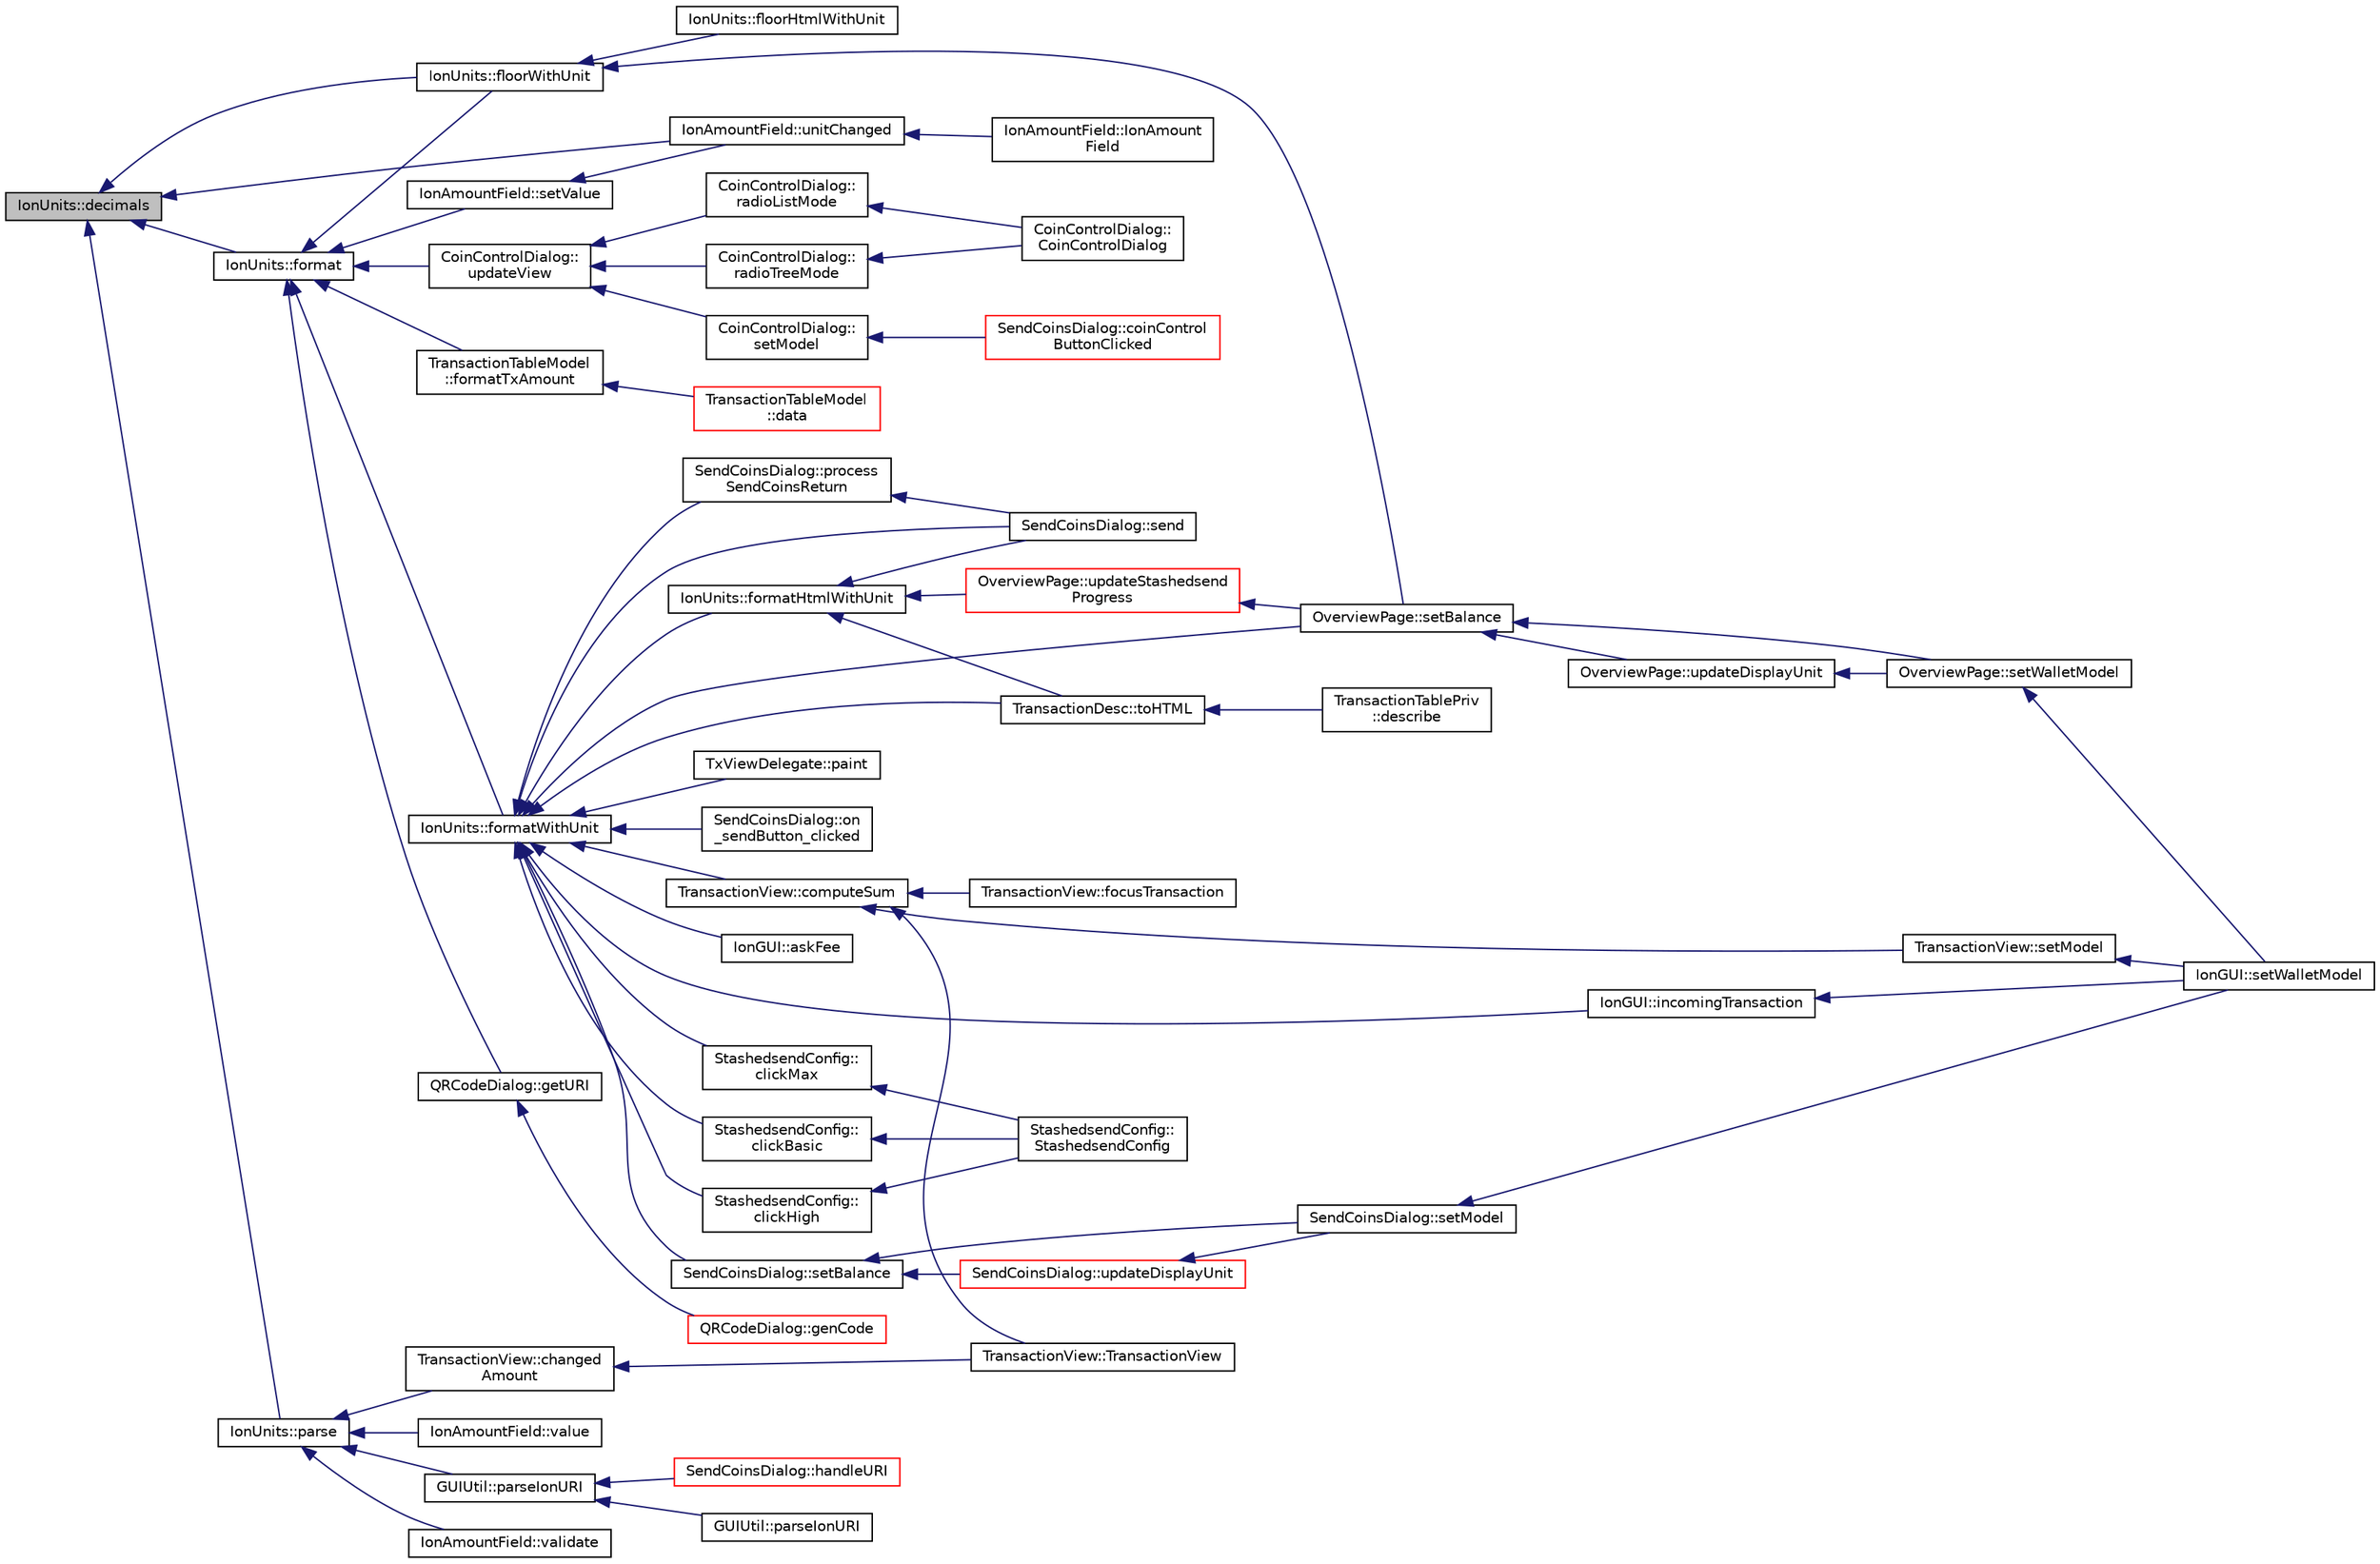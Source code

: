 digraph "IonUnits::decimals"
{
  edge [fontname="Helvetica",fontsize="10",labelfontname="Helvetica",labelfontsize="10"];
  node [fontname="Helvetica",fontsize="10",shape=record];
  rankdir="LR";
  Node14 [label="IonUnits::decimals",height=0.2,width=0.4,color="black", fillcolor="grey75", style="filled", fontcolor="black"];
  Node14 -> Node15 [dir="back",color="midnightblue",fontsize="10",style="solid",fontname="Helvetica"];
  Node15 [label="IonAmountField::unitChanged",height=0.2,width=0.4,color="black", fillcolor="white", style="filled",URL="$db/d1e/class_ion_amount_field.html#ab132867db4e70f3aba5fb81a68958fc2"];
  Node15 -> Node16 [dir="back",color="midnightblue",fontsize="10",style="solid",fontname="Helvetica"];
  Node16 [label="IonAmountField::IonAmount\lField",height=0.2,width=0.4,color="black", fillcolor="white", style="filled",URL="$db/d1e/class_ion_amount_field.html#ad5484b071ef796866b4d444c7eaa38d4"];
  Node14 -> Node17 [dir="back",color="midnightblue",fontsize="10",style="solid",fontname="Helvetica"];
  Node17 [label="IonUnits::format",height=0.2,width=0.4,color="black", fillcolor="white", style="filled",URL="$d7/dab/class_ion_units.html#a7cf8cdbd0a24c418ae91b511fac5bee4",tooltip="Format as string. "];
  Node17 -> Node18 [dir="back",color="midnightblue",fontsize="10",style="solid",fontname="Helvetica"];
  Node18 [label="CoinControlDialog::\lupdateView",height=0.2,width=0.4,color="black", fillcolor="white", style="filled",URL="$dd/dfb/class_coin_control_dialog.html#aadea33050e5c1efd5eae8d2fcfa721f9"];
  Node18 -> Node19 [dir="back",color="midnightblue",fontsize="10",style="solid",fontname="Helvetica"];
  Node19 [label="CoinControlDialog::\lsetModel",height=0.2,width=0.4,color="black", fillcolor="white", style="filled",URL="$dd/dfb/class_coin_control_dialog.html#a4c34a48574814089c54f763a22f5317a"];
  Node19 -> Node20 [dir="back",color="midnightblue",fontsize="10",style="solid",fontname="Helvetica"];
  Node20 [label="SendCoinsDialog::coinControl\lButtonClicked",height=0.2,width=0.4,color="red", fillcolor="white", style="filled",URL="$d6/de6/class_send_coins_dialog.html#a59d757d9e4bea5b380eb480fd79cfb49"];
  Node18 -> Node22 [dir="back",color="midnightblue",fontsize="10",style="solid",fontname="Helvetica"];
  Node22 [label="CoinControlDialog::\lradioTreeMode",height=0.2,width=0.4,color="black", fillcolor="white", style="filled",URL="$dd/dfb/class_coin_control_dialog.html#a1990d478f3ffba666c358a4f1bd395ec"];
  Node22 -> Node23 [dir="back",color="midnightblue",fontsize="10",style="solid",fontname="Helvetica"];
  Node23 [label="CoinControlDialog::\lCoinControlDialog",height=0.2,width=0.4,color="black", fillcolor="white", style="filled",URL="$dd/dfb/class_coin_control_dialog.html#a0945e59c25f956fdab199dbaf252eff5"];
  Node18 -> Node24 [dir="back",color="midnightblue",fontsize="10",style="solid",fontname="Helvetica"];
  Node24 [label="CoinControlDialog::\lradioListMode",height=0.2,width=0.4,color="black", fillcolor="white", style="filled",URL="$dd/dfb/class_coin_control_dialog.html#a775c6d290cb63667a434b09072094533"];
  Node24 -> Node23 [dir="back",color="midnightblue",fontsize="10",style="solid",fontname="Helvetica"];
  Node17 -> Node25 [dir="back",color="midnightblue",fontsize="10",style="solid",fontname="Helvetica"];
  Node25 [label="IonAmountField::setValue",height=0.2,width=0.4,color="black", fillcolor="white", style="filled",URL="$db/d1e/class_ion_amount_field.html#aaf462b398d6ce3ad0b098faff7fe61f5"];
  Node25 -> Node15 [dir="back",color="midnightblue",fontsize="10",style="solid",fontname="Helvetica"];
  Node17 -> Node26 [dir="back",color="midnightblue",fontsize="10",style="solid",fontname="Helvetica"];
  Node26 [label="IonUnits::formatWithUnit",height=0.2,width=0.4,color="black", fillcolor="white", style="filled",URL="$d7/dab/class_ion_units.html#a07052cd4b4b8496b73ffe657432a8624",tooltip="Format as string (with unit) "];
  Node26 -> Node27 [dir="back",color="midnightblue",fontsize="10",style="solid",fontname="Helvetica"];
  Node27 [label="IonGUI::askFee",height=0.2,width=0.4,color="black", fillcolor="white", style="filled",URL="$dc/d0b/class_ion_g_u_i.html#a53aaa5c2286e3c045c55b554470c5dee",tooltip="Asks the user whether to pay the transaction fee or to cancel the transaction. "];
  Node26 -> Node28 [dir="back",color="midnightblue",fontsize="10",style="solid",fontname="Helvetica"];
  Node28 [label="IonGUI::incomingTransaction",height=0.2,width=0.4,color="black", fillcolor="white", style="filled",URL="$dc/d0b/class_ion_g_u_i.html#acdb78c5d98fb4528bd0e9f5b9c5ad048",tooltip="Show incoming transaction notification for new transactions. "];
  Node28 -> Node29 [dir="back",color="midnightblue",fontsize="10",style="solid",fontname="Helvetica"];
  Node29 [label="IonGUI::setWalletModel",height=0.2,width=0.4,color="black", fillcolor="white", style="filled",URL="$dc/d0b/class_ion_g_u_i.html#a37f87db65498b036d387c705a749c45d",tooltip="Set the wallet model. "];
  Node26 -> Node30 [dir="back",color="midnightblue",fontsize="10",style="solid",fontname="Helvetica"];
  Node30 [label="IonUnits::formatHtmlWithUnit",height=0.2,width=0.4,color="black", fillcolor="white", style="filled",URL="$d7/dab/class_ion_units.html#a93a4fcdd7d407be3b5ff404c678d7bf3"];
  Node30 -> Node31 [dir="back",color="midnightblue",fontsize="10",style="solid",fontname="Helvetica"];
  Node31 [label="OverviewPage::updateStashedsend\lProgress",height=0.2,width=0.4,color="red", fillcolor="white", style="filled",URL="$d1/d91/class_overview_page.html#acf4dda06d83173e5c701f4953c6a09aa"];
  Node31 -> Node32 [dir="back",color="midnightblue",fontsize="10",style="solid",fontname="Helvetica"];
  Node32 [label="OverviewPage::setBalance",height=0.2,width=0.4,color="black", fillcolor="white", style="filled",URL="$d1/d91/class_overview_page.html#a070a269ea7c7aacf129e6325fcd8343a"];
  Node32 -> Node33 [dir="back",color="midnightblue",fontsize="10",style="solid",fontname="Helvetica"];
  Node33 [label="OverviewPage::setWalletModel",height=0.2,width=0.4,color="black", fillcolor="white", style="filled",URL="$d1/d91/class_overview_page.html#a2ed52a3a87e9c74fee38fa873c9bc71f"];
  Node33 -> Node29 [dir="back",color="midnightblue",fontsize="10",style="solid",fontname="Helvetica"];
  Node32 -> Node34 [dir="back",color="midnightblue",fontsize="10",style="solid",fontname="Helvetica"];
  Node34 [label="OverviewPage::updateDisplayUnit",height=0.2,width=0.4,color="black", fillcolor="white", style="filled",URL="$d1/d91/class_overview_page.html#a03f19b9afd9af4b72d9bba7b0c7cf900"];
  Node34 -> Node33 [dir="back",color="midnightblue",fontsize="10",style="solid",fontname="Helvetica"];
  Node30 -> Node39 [dir="back",color="midnightblue",fontsize="10",style="solid",fontname="Helvetica"];
  Node39 [label="SendCoinsDialog::send",height=0.2,width=0.4,color="black", fillcolor="white", style="filled",URL="$d6/de6/class_send_coins_dialog.html#afd8d436a16ea7dba1276e8fdfdc8b2d3"];
  Node30 -> Node40 [dir="back",color="midnightblue",fontsize="10",style="solid",fontname="Helvetica"];
  Node40 [label="TransactionDesc::toHTML",height=0.2,width=0.4,color="black", fillcolor="white", style="filled",URL="$d4/da9/class_transaction_desc.html#ab7c9dbb2048aae121dd9d75df86e64f4"];
  Node40 -> Node41 [dir="back",color="midnightblue",fontsize="10",style="solid",fontname="Helvetica"];
  Node41 [label="TransactionTablePriv\l::describe",height=0.2,width=0.4,color="black", fillcolor="white", style="filled",URL="$d2/ddb/class_transaction_table_priv.html#ab08d44e16bf6dd95b5b83959b3013780"];
  Node26 -> Node42 [dir="back",color="midnightblue",fontsize="10",style="solid",fontname="Helvetica"];
  Node42 [label="TxViewDelegate::paint",height=0.2,width=0.4,color="black", fillcolor="white", style="filled",URL="$da/db0/class_tx_view_delegate.html#aeb314283e3a3fae5099d95c7b3309d57"];
  Node26 -> Node32 [dir="back",color="midnightblue",fontsize="10",style="solid",fontname="Helvetica"];
  Node26 -> Node43 [dir="back",color="midnightblue",fontsize="10",style="solid",fontname="Helvetica"];
  Node43 [label="SendCoinsDialog::on\l_sendButton_clicked",height=0.2,width=0.4,color="black", fillcolor="white", style="filled",URL="$d6/de6/class_send_coins_dialog.html#a2cab7cf9ea5040b9e2189297f7d3c764"];
  Node26 -> Node39 [dir="back",color="midnightblue",fontsize="10",style="solid",fontname="Helvetica"];
  Node26 -> Node44 [dir="back",color="midnightblue",fontsize="10",style="solid",fontname="Helvetica"];
  Node44 [label="SendCoinsDialog::setBalance",height=0.2,width=0.4,color="black", fillcolor="white", style="filled",URL="$d6/de6/class_send_coins_dialog.html#a7f02f2589cb65b508ccb3b02aad06979"];
  Node44 -> Node45 [dir="back",color="midnightblue",fontsize="10",style="solid",fontname="Helvetica"];
  Node45 [label="SendCoinsDialog::setModel",height=0.2,width=0.4,color="black", fillcolor="white", style="filled",URL="$d6/de6/class_send_coins_dialog.html#a73a6c1b1850a334ee652ac167713a2aa"];
  Node45 -> Node29 [dir="back",color="midnightblue",fontsize="10",style="solid",fontname="Helvetica"];
  Node44 -> Node46 [dir="back",color="midnightblue",fontsize="10",style="solid",fontname="Helvetica"];
  Node46 [label="SendCoinsDialog::updateDisplayUnit",height=0.2,width=0.4,color="red", fillcolor="white", style="filled",URL="$d6/de6/class_send_coins_dialog.html#a74815ad8502b126200b6fd2e59e9f042"];
  Node46 -> Node45 [dir="back",color="midnightblue",fontsize="10",style="solid",fontname="Helvetica"];
  Node26 -> Node47 [dir="back",color="midnightblue",fontsize="10",style="solid",fontname="Helvetica"];
  Node47 [label="SendCoinsDialog::process\lSendCoinsReturn",height=0.2,width=0.4,color="black", fillcolor="white", style="filled",URL="$d6/de6/class_send_coins_dialog.html#a349fff162bb43ec63e56e8f7db203a66"];
  Node47 -> Node39 [dir="back",color="midnightblue",fontsize="10",style="solid",fontname="Helvetica"];
  Node26 -> Node48 [dir="back",color="midnightblue",fontsize="10",style="solid",fontname="Helvetica"];
  Node48 [label="StashedsendConfig::\lclickBasic",height=0.2,width=0.4,color="black", fillcolor="white", style="filled",URL="$d9/d44/class_stashedsend_config.html#a6b4fbf9645e083addcc01e87fd0299c9"];
  Node48 -> Node49 [dir="back",color="midnightblue",fontsize="10",style="solid",fontname="Helvetica"];
  Node49 [label="StashedsendConfig::\lStashedsendConfig",height=0.2,width=0.4,color="black", fillcolor="white", style="filled",URL="$d9/d44/class_stashedsend_config.html#a9ae47587db2192b45577c89dfa3fdfb8"];
  Node26 -> Node50 [dir="back",color="midnightblue",fontsize="10",style="solid",fontname="Helvetica"];
  Node50 [label="StashedsendConfig::\lclickHigh",height=0.2,width=0.4,color="black", fillcolor="white", style="filled",URL="$d9/d44/class_stashedsend_config.html#a06e5cc8150f163529d46c93085039f03"];
  Node50 -> Node49 [dir="back",color="midnightblue",fontsize="10",style="solid",fontname="Helvetica"];
  Node26 -> Node51 [dir="back",color="midnightblue",fontsize="10",style="solid",fontname="Helvetica"];
  Node51 [label="StashedsendConfig::\lclickMax",height=0.2,width=0.4,color="black", fillcolor="white", style="filled",URL="$d9/d44/class_stashedsend_config.html#a1c0027df4b89dd270fdb5f5a09df4236"];
  Node51 -> Node49 [dir="back",color="midnightblue",fontsize="10",style="solid",fontname="Helvetica"];
  Node26 -> Node40 [dir="back",color="midnightblue",fontsize="10",style="solid",fontname="Helvetica"];
  Node26 -> Node52 [dir="back",color="midnightblue",fontsize="10",style="solid",fontname="Helvetica"];
  Node52 [label="TransactionView::computeSum",height=0.2,width=0.4,color="black", fillcolor="white", style="filled",URL="$d2/d2c/class_transaction_view.html#abb2ea48a61bb12a0dda9d63952adc50e",tooltip="Compute sum of all selected transactions. "];
  Node52 -> Node53 [dir="back",color="midnightblue",fontsize="10",style="solid",fontname="Helvetica"];
  Node53 [label="TransactionView::TransactionView",height=0.2,width=0.4,color="black", fillcolor="white", style="filled",URL="$d2/d2c/class_transaction_view.html#a0c5e8b90206b4e8b8bf68dd7e319798f"];
  Node52 -> Node54 [dir="back",color="midnightblue",fontsize="10",style="solid",fontname="Helvetica"];
  Node54 [label="TransactionView::setModel",height=0.2,width=0.4,color="black", fillcolor="white", style="filled",URL="$d2/d2c/class_transaction_view.html#a4920c2cd57d72eb50248948fa160c83c"];
  Node54 -> Node29 [dir="back",color="midnightblue",fontsize="10",style="solid",fontname="Helvetica"];
  Node52 -> Node55 [dir="back",color="midnightblue",fontsize="10",style="solid",fontname="Helvetica"];
  Node55 [label="TransactionView::focusTransaction",height=0.2,width=0.4,color="black", fillcolor="white", style="filled",URL="$d2/d2c/class_transaction_view.html#ab6d126806467ae9dc273cbe19a7477cc"];
  Node17 -> Node56 [dir="back",color="midnightblue",fontsize="10",style="solid",fontname="Helvetica"];
  Node56 [label="IonUnits::floorWithUnit",height=0.2,width=0.4,color="black", fillcolor="white", style="filled",URL="$d7/dab/class_ion_units.html#a1e7cb2ff33bec9e9e01e96d213a5bbfa",tooltip="Format as string (with unit) but floor value up to \"digits\" settings. "];
  Node56 -> Node57 [dir="back",color="midnightblue",fontsize="10",style="solid",fontname="Helvetica"];
  Node57 [label="IonUnits::floorHtmlWithUnit",height=0.2,width=0.4,color="black", fillcolor="white", style="filled",URL="$d7/dab/class_ion_units.html#af0b5d197b2de9335f45141b9ad0fa64d"];
  Node56 -> Node32 [dir="back",color="midnightblue",fontsize="10",style="solid",fontname="Helvetica"];
  Node17 -> Node58 [dir="back",color="midnightblue",fontsize="10",style="solid",fontname="Helvetica"];
  Node58 [label="QRCodeDialog::getURI",height=0.2,width=0.4,color="black", fillcolor="white", style="filled",URL="$db/dd7/class_q_r_code_dialog.html#a4f4b945407ffd62f9a619c158d9ebd5c"];
  Node58 -> Node59 [dir="back",color="midnightblue",fontsize="10",style="solid",fontname="Helvetica"];
  Node59 [label="QRCodeDialog::genCode",height=0.2,width=0.4,color="red", fillcolor="white", style="filled",URL="$db/dd7/class_q_r_code_dialog.html#a72ee8eb3c9145ffd6ea76ac29c305825"];
  Node17 -> Node65 [dir="back",color="midnightblue",fontsize="10",style="solid",fontname="Helvetica"];
  Node65 [label="TransactionTableModel\l::formatTxAmount",height=0.2,width=0.4,color="black", fillcolor="white", style="filled",URL="$d7/dfe/class_transaction_table_model.html#a6a3a35bfb8d6ca2a3615bcbc247f0228"];
  Node65 -> Node66 [dir="back",color="midnightblue",fontsize="10",style="solid",fontname="Helvetica"];
  Node66 [label="TransactionTableModel\l::data",height=0.2,width=0.4,color="red", fillcolor="white", style="filled",URL="$d7/dfe/class_transaction_table_model.html#a02173c31b6014bff182e320217e30e10"];
  Node14 -> Node56 [dir="back",color="midnightblue",fontsize="10",style="solid",fontname="Helvetica"];
  Node14 -> Node73 [dir="back",color="midnightblue",fontsize="10",style="solid",fontname="Helvetica"];
  Node73 [label="IonUnits::parse",height=0.2,width=0.4,color="black", fillcolor="white", style="filled",URL="$d7/dab/class_ion_units.html#a25349c520a1994f8c772db61b23208d6",tooltip="Parse string to coin amount. "];
  Node73 -> Node74 [dir="back",color="midnightblue",fontsize="10",style="solid",fontname="Helvetica"];
  Node74 [label="GUIUtil::parseIonURI",height=0.2,width=0.4,color="black", fillcolor="white", style="filled",URL="$d1/d87/namespace_g_u_i_util.html#a8a5f56b34100f25364d1a2e722a2d0e9"];
  Node74 -> Node75 [dir="back",color="midnightblue",fontsize="10",style="solid",fontname="Helvetica"];
  Node75 [label="GUIUtil::parseIonURI",height=0.2,width=0.4,color="black", fillcolor="white", style="filled",URL="$d1/d87/namespace_g_u_i_util.html#aebfd571617456540e737d75f194d0a4f"];
  Node74 -> Node76 [dir="back",color="midnightblue",fontsize="10",style="solid",fontname="Helvetica"];
  Node76 [label="SendCoinsDialog::handleURI",height=0.2,width=0.4,color="red", fillcolor="white", style="filled",URL="$d6/de6/class_send_coins_dialog.html#a0b55c56582d3352734eb01e8a6f404c1"];
  Node73 -> Node79 [dir="back",color="midnightblue",fontsize="10",style="solid",fontname="Helvetica"];
  Node79 [label="IonAmountField::validate",height=0.2,width=0.4,color="black", fillcolor="white", style="filled",URL="$db/d1e/class_ion_amount_field.html#ab211dabc7f42462bdd803748e008f7ed",tooltip="Perform input validation, mark field as invalid if entered value is not valid. "];
  Node73 -> Node80 [dir="back",color="midnightblue",fontsize="10",style="solid",fontname="Helvetica"];
  Node80 [label="IonAmountField::value",height=0.2,width=0.4,color="black", fillcolor="white", style="filled",URL="$db/d1e/class_ion_amount_field.html#ae05bdd88929b4379405c2722cbe7b3cb"];
  Node73 -> Node81 [dir="back",color="midnightblue",fontsize="10",style="solid",fontname="Helvetica"];
  Node81 [label="TransactionView::changed\lAmount",height=0.2,width=0.4,color="black", fillcolor="white", style="filled",URL="$d2/d2c/class_transaction_view.html#a0075048c06bb54da5c5e5d2691198984"];
  Node81 -> Node53 [dir="back",color="midnightblue",fontsize="10",style="solid",fontname="Helvetica"];
}
